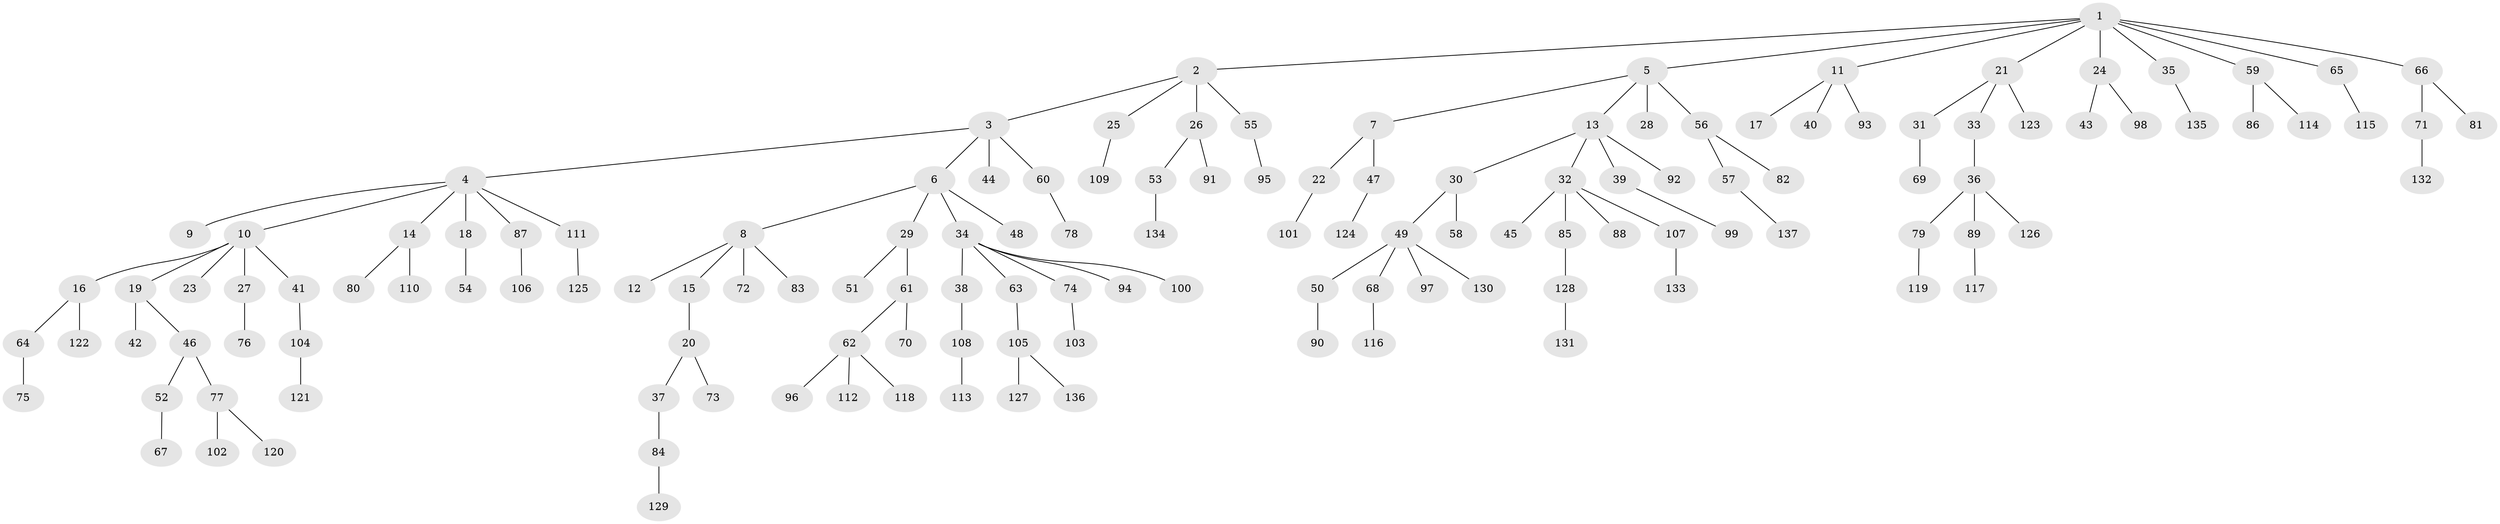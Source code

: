 // Generated by graph-tools (version 1.1) at 2025/11/02/27/25 16:11:28]
// undirected, 137 vertices, 136 edges
graph export_dot {
graph [start="1"]
  node [color=gray90,style=filled];
  1;
  2;
  3;
  4;
  5;
  6;
  7;
  8;
  9;
  10;
  11;
  12;
  13;
  14;
  15;
  16;
  17;
  18;
  19;
  20;
  21;
  22;
  23;
  24;
  25;
  26;
  27;
  28;
  29;
  30;
  31;
  32;
  33;
  34;
  35;
  36;
  37;
  38;
  39;
  40;
  41;
  42;
  43;
  44;
  45;
  46;
  47;
  48;
  49;
  50;
  51;
  52;
  53;
  54;
  55;
  56;
  57;
  58;
  59;
  60;
  61;
  62;
  63;
  64;
  65;
  66;
  67;
  68;
  69;
  70;
  71;
  72;
  73;
  74;
  75;
  76;
  77;
  78;
  79;
  80;
  81;
  82;
  83;
  84;
  85;
  86;
  87;
  88;
  89;
  90;
  91;
  92;
  93;
  94;
  95;
  96;
  97;
  98;
  99;
  100;
  101;
  102;
  103;
  104;
  105;
  106;
  107;
  108;
  109;
  110;
  111;
  112;
  113;
  114;
  115;
  116;
  117;
  118;
  119;
  120;
  121;
  122;
  123;
  124;
  125;
  126;
  127;
  128;
  129;
  130;
  131;
  132;
  133;
  134;
  135;
  136;
  137;
  1 -- 2;
  1 -- 5;
  1 -- 11;
  1 -- 21;
  1 -- 24;
  1 -- 35;
  1 -- 59;
  1 -- 65;
  1 -- 66;
  2 -- 3;
  2 -- 25;
  2 -- 26;
  2 -- 55;
  3 -- 4;
  3 -- 6;
  3 -- 44;
  3 -- 60;
  4 -- 9;
  4 -- 10;
  4 -- 14;
  4 -- 18;
  4 -- 87;
  4 -- 111;
  5 -- 7;
  5 -- 13;
  5 -- 28;
  5 -- 56;
  6 -- 8;
  6 -- 29;
  6 -- 34;
  6 -- 48;
  7 -- 22;
  7 -- 47;
  8 -- 12;
  8 -- 15;
  8 -- 72;
  8 -- 83;
  10 -- 16;
  10 -- 19;
  10 -- 23;
  10 -- 27;
  10 -- 41;
  11 -- 17;
  11 -- 40;
  11 -- 93;
  13 -- 30;
  13 -- 32;
  13 -- 39;
  13 -- 92;
  14 -- 80;
  14 -- 110;
  15 -- 20;
  16 -- 64;
  16 -- 122;
  18 -- 54;
  19 -- 42;
  19 -- 46;
  20 -- 37;
  20 -- 73;
  21 -- 31;
  21 -- 33;
  21 -- 123;
  22 -- 101;
  24 -- 43;
  24 -- 98;
  25 -- 109;
  26 -- 53;
  26 -- 91;
  27 -- 76;
  29 -- 51;
  29 -- 61;
  30 -- 49;
  30 -- 58;
  31 -- 69;
  32 -- 45;
  32 -- 85;
  32 -- 88;
  32 -- 107;
  33 -- 36;
  34 -- 38;
  34 -- 63;
  34 -- 74;
  34 -- 94;
  34 -- 100;
  35 -- 135;
  36 -- 79;
  36 -- 89;
  36 -- 126;
  37 -- 84;
  38 -- 108;
  39 -- 99;
  41 -- 104;
  46 -- 52;
  46 -- 77;
  47 -- 124;
  49 -- 50;
  49 -- 68;
  49 -- 97;
  49 -- 130;
  50 -- 90;
  52 -- 67;
  53 -- 134;
  55 -- 95;
  56 -- 57;
  56 -- 82;
  57 -- 137;
  59 -- 86;
  59 -- 114;
  60 -- 78;
  61 -- 62;
  61 -- 70;
  62 -- 96;
  62 -- 112;
  62 -- 118;
  63 -- 105;
  64 -- 75;
  65 -- 115;
  66 -- 71;
  66 -- 81;
  68 -- 116;
  71 -- 132;
  74 -- 103;
  77 -- 102;
  77 -- 120;
  79 -- 119;
  84 -- 129;
  85 -- 128;
  87 -- 106;
  89 -- 117;
  104 -- 121;
  105 -- 127;
  105 -- 136;
  107 -- 133;
  108 -- 113;
  111 -- 125;
  128 -- 131;
}

